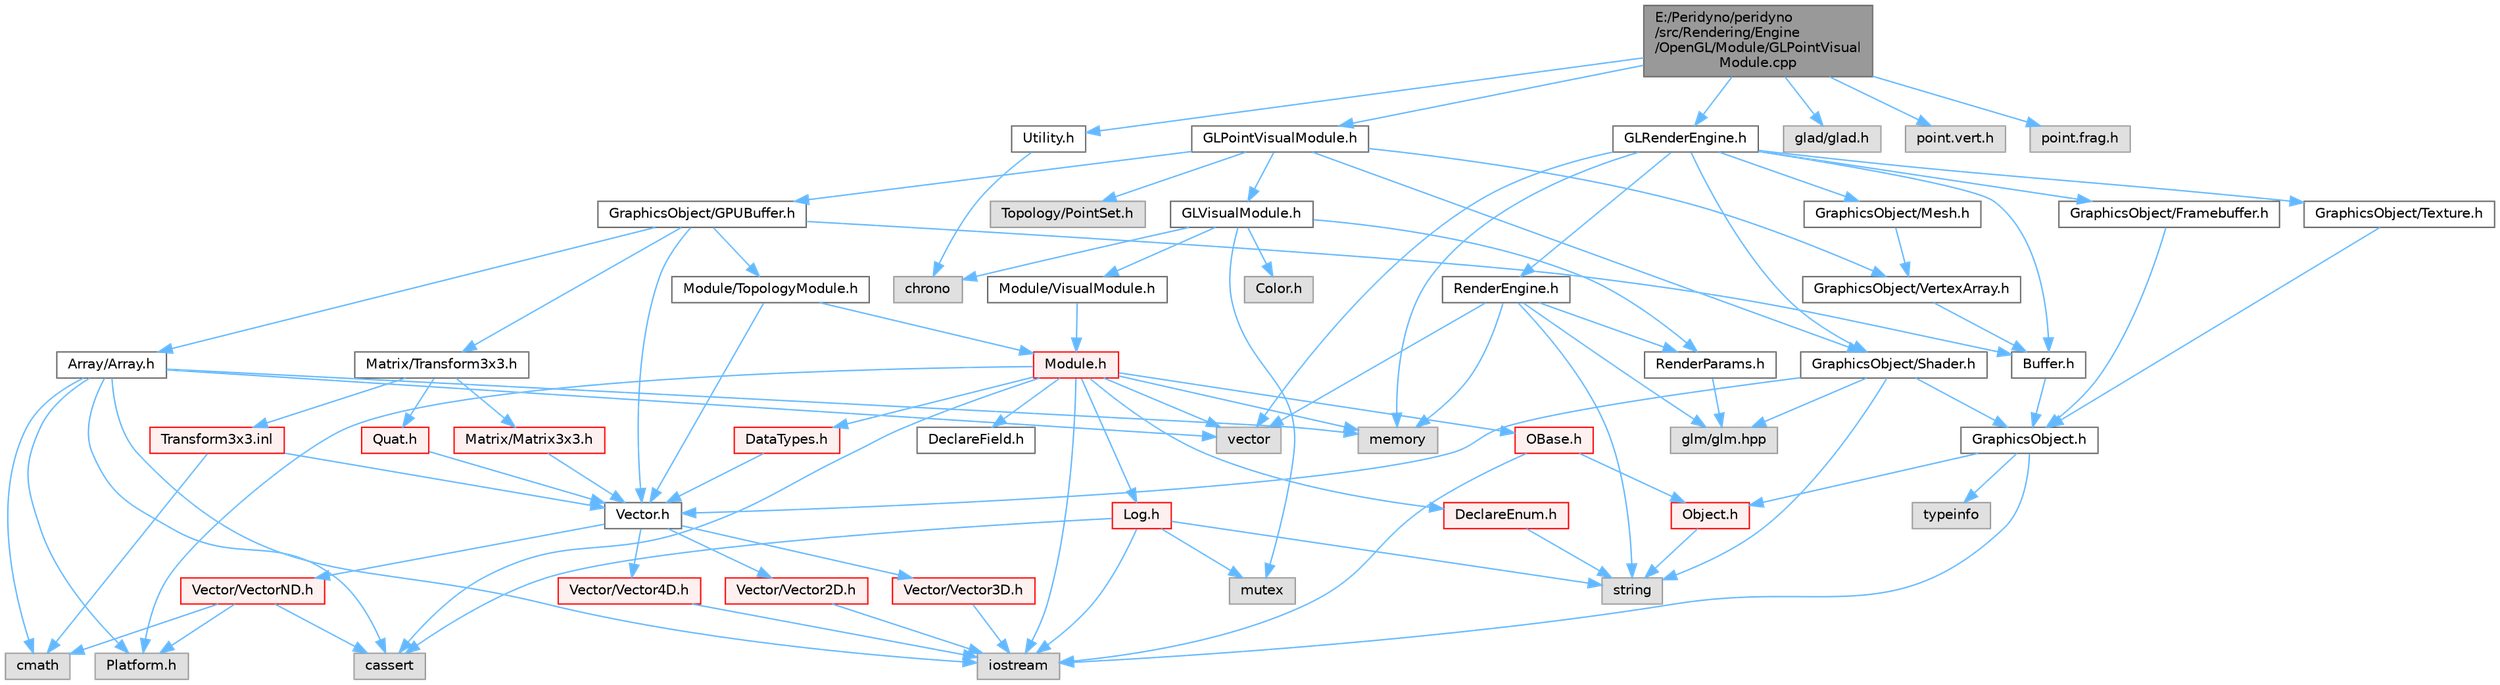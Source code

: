 digraph "E:/Peridyno/peridyno/src/Rendering/Engine/OpenGL/Module/GLPointVisualModule.cpp"
{
 // LATEX_PDF_SIZE
  bgcolor="transparent";
  edge [fontname=Helvetica,fontsize=10,labelfontname=Helvetica,labelfontsize=10];
  node [fontname=Helvetica,fontsize=10,shape=box,height=0.2,width=0.4];
  Node1 [id="Node000001",label="E:/Peridyno/peridyno\l/src/Rendering/Engine\l/OpenGL/Module/GLPointVisual\lModule.cpp",height=0.2,width=0.4,color="gray40", fillcolor="grey60", style="filled", fontcolor="black",tooltip=" "];
  Node1 -> Node2 [id="edge1_Node000001_Node000002",color="steelblue1",style="solid",tooltip=" "];
  Node2 [id="Node000002",label="GLPointVisualModule.h",height=0.2,width=0.4,color="grey40", fillcolor="white", style="filled",URL="$_g_l_point_visual_module_8h.html",tooltip=" "];
  Node2 -> Node3 [id="edge2_Node000002_Node000003",color="steelblue1",style="solid",tooltip=" "];
  Node3 [id="Node000003",label="Topology/PointSet.h",height=0.2,width=0.4,color="grey60", fillcolor="#E0E0E0", style="filled",tooltip=" "];
  Node2 -> Node4 [id="edge3_Node000002_Node000004",color="steelblue1",style="solid",tooltip=" "];
  Node4 [id="Node000004",label="GLVisualModule.h",height=0.2,width=0.4,color="grey40", fillcolor="white", style="filled",URL="$_g_l_visual_module_8h.html",tooltip=" "];
  Node4 -> Node5 [id="edge4_Node000004_Node000005",color="steelblue1",style="solid",tooltip=" "];
  Node5 [id="Node000005",label="chrono",height=0.2,width=0.4,color="grey60", fillcolor="#E0E0E0", style="filled",tooltip=" "];
  Node4 -> Node6 [id="edge5_Node000004_Node000006",color="steelblue1",style="solid",tooltip=" "];
  Node6 [id="Node000006",label="mutex",height=0.2,width=0.4,color="grey60", fillcolor="#E0E0E0", style="filled",tooltip=" "];
  Node4 -> Node7 [id="edge6_Node000004_Node000007",color="steelblue1",style="solid",tooltip=" "];
  Node7 [id="Node000007",label="Module/VisualModule.h",height=0.2,width=0.4,color="grey40", fillcolor="white", style="filled",URL="$_visual_module_8h.html",tooltip=" "];
  Node7 -> Node8 [id="edge7_Node000007_Node000008",color="steelblue1",style="solid",tooltip=" "];
  Node8 [id="Node000008",label="Module.h",height=0.2,width=0.4,color="red", fillcolor="#FFF0F0", style="filled",URL="$_module_8h.html",tooltip=" "];
  Node8 -> Node9 [id="edge8_Node000008_Node000009",color="steelblue1",style="solid",tooltip=" "];
  Node9 [id="Node000009",label="Platform.h",height=0.2,width=0.4,color="grey60", fillcolor="#E0E0E0", style="filled",tooltip=" "];
  Node8 -> Node10 [id="edge9_Node000008_Node000010",color="steelblue1",style="solid",tooltip=" "];
  Node10 [id="Node000010",label="memory",height=0.2,width=0.4,color="grey60", fillcolor="#E0E0E0", style="filled",tooltip=" "];
  Node8 -> Node11 [id="edge10_Node000008_Node000011",color="steelblue1",style="solid",tooltip=" "];
  Node11 [id="Node000011",label="vector",height=0.2,width=0.4,color="grey60", fillcolor="#E0E0E0", style="filled",tooltip=" "];
  Node8 -> Node12 [id="edge11_Node000008_Node000012",color="steelblue1",style="solid",tooltip=" "];
  Node12 [id="Node000012",label="cassert",height=0.2,width=0.4,color="grey60", fillcolor="#E0E0E0", style="filled",tooltip=" "];
  Node8 -> Node13 [id="edge12_Node000008_Node000013",color="steelblue1",style="solid",tooltip=" "];
  Node13 [id="Node000013",label="iostream",height=0.2,width=0.4,color="grey60", fillcolor="#E0E0E0", style="filled",tooltip=" "];
  Node8 -> Node14 [id="edge13_Node000008_Node000014",color="steelblue1",style="solid",tooltip=" "];
  Node14 [id="Node000014",label="OBase.h",height=0.2,width=0.4,color="red", fillcolor="#FFF0F0", style="filled",URL="$_o_base_8h.html",tooltip=" "];
  Node14 -> Node13 [id="edge14_Node000014_Node000013",color="steelblue1",style="solid",tooltip=" "];
  Node14 -> Node21 [id="edge15_Node000014_Node000021",color="steelblue1",style="solid",tooltip=" "];
  Node21 [id="Node000021",label="Object.h",height=0.2,width=0.4,color="red", fillcolor="#FFF0F0", style="filled",URL="$_object_8h.html",tooltip=" "];
  Node21 -> Node18 [id="edge16_Node000021_Node000018",color="steelblue1",style="solid",tooltip=" "];
  Node18 [id="Node000018",label="string",height=0.2,width=0.4,color="grey60", fillcolor="#E0E0E0", style="filled",tooltip=" "];
  Node8 -> Node24 [id="edge17_Node000008_Node000024",color="steelblue1",style="solid",tooltip=" "];
  Node24 [id="Node000024",label="Log.h",height=0.2,width=0.4,color="red", fillcolor="#FFF0F0", style="filled",URL="$_log_8h.html",tooltip=" "];
  Node24 -> Node6 [id="edge18_Node000024_Node000006",color="steelblue1",style="solid",tooltip=" "];
  Node24 -> Node18 [id="edge19_Node000024_Node000018",color="steelblue1",style="solid",tooltip=" "];
  Node24 -> Node13 [id="edge20_Node000024_Node000013",color="steelblue1",style="solid",tooltip=" "];
  Node24 -> Node12 [id="edge21_Node000024_Node000012",color="steelblue1",style="solid",tooltip=" "];
  Node8 -> Node31 [id="edge22_Node000008_Node000031",color="steelblue1",style="solid",tooltip=" "];
  Node31 [id="Node000031",label="DataTypes.h",height=0.2,width=0.4,color="red", fillcolor="#FFF0F0", style="filled",URL="$_data_types_8h.html",tooltip=" "];
  Node31 -> Node32 [id="edge23_Node000031_Node000032",color="steelblue1",style="solid",tooltip=" "];
  Node32 [id="Node000032",label="Vector.h",height=0.2,width=0.4,color="grey40", fillcolor="white", style="filled",URL="$_vector_8h.html",tooltip=" "];
  Node32 -> Node33 [id="edge24_Node000032_Node000033",color="steelblue1",style="solid",tooltip=" "];
  Node33 [id="Node000033",label="Vector/Vector2D.h",height=0.2,width=0.4,color="red", fillcolor="#FFF0F0", style="filled",URL="$_vector2_d_8h.html",tooltip=" "];
  Node33 -> Node13 [id="edge25_Node000033_Node000013",color="steelblue1",style="solid",tooltip=" "];
  Node32 -> Node39 [id="edge26_Node000032_Node000039",color="steelblue1",style="solid",tooltip=" "];
  Node39 [id="Node000039",label="Vector/Vector3D.h",height=0.2,width=0.4,color="red", fillcolor="#FFF0F0", style="filled",URL="$_vector3_d_8h.html",tooltip=" "];
  Node39 -> Node13 [id="edge27_Node000039_Node000013",color="steelblue1",style="solid",tooltip=" "];
  Node32 -> Node42 [id="edge28_Node000032_Node000042",color="steelblue1",style="solid",tooltip=" "];
  Node42 [id="Node000042",label="Vector/Vector4D.h",height=0.2,width=0.4,color="red", fillcolor="#FFF0F0", style="filled",URL="$_vector4_d_8h.html",tooltip=" "];
  Node42 -> Node13 [id="edge29_Node000042_Node000013",color="steelblue1",style="solid",tooltip=" "];
  Node32 -> Node45 [id="edge30_Node000032_Node000045",color="steelblue1",style="solid",tooltip=" "];
  Node45 [id="Node000045",label="Vector/VectorND.h",height=0.2,width=0.4,color="red", fillcolor="#FFF0F0", style="filled",URL="$_vector_n_d_8h.html",tooltip=" "];
  Node45 -> Node50 [id="edge31_Node000045_Node000050",color="steelblue1",style="solid",tooltip=" "];
  Node50 [id="Node000050",label="cmath",height=0.2,width=0.4,color="grey60", fillcolor="#E0E0E0", style="filled",tooltip=" "];
  Node45 -> Node12 [id="edge32_Node000045_Node000012",color="steelblue1",style="solid",tooltip=" "];
  Node45 -> Node9 [id="edge33_Node000045_Node000009",color="steelblue1",style="solid",tooltip=" "];
  Node8 -> Node72 [id="edge34_Node000008_Node000072",color="steelblue1",style="solid",tooltip=" "];
  Node72 [id="Node000072",label="DeclareEnum.h",height=0.2,width=0.4,color="red", fillcolor="#FFF0F0", style="filled",URL="$_declare_enum_8h.html",tooltip=" "];
  Node72 -> Node18 [id="edge35_Node000072_Node000018",color="steelblue1",style="solid",tooltip=" "];
  Node8 -> Node89 [id="edge36_Node000008_Node000089",color="steelblue1",style="solid",tooltip=" "];
  Node89 [id="Node000089",label="DeclareField.h",height=0.2,width=0.4,color="grey40", fillcolor="white", style="filled",URL="$_declare_field_8h.html",tooltip=" "];
  Node4 -> Node93 [id="edge37_Node000004_Node000093",color="steelblue1",style="solid",tooltip=" "];
  Node93 [id="Node000093",label="Color.h",height=0.2,width=0.4,color="grey60", fillcolor="#E0E0E0", style="filled",tooltip=" "];
  Node4 -> Node94 [id="edge38_Node000004_Node000094",color="steelblue1",style="solid",tooltip=" "];
  Node94 [id="Node000094",label="RenderParams.h",height=0.2,width=0.4,color="grey40", fillcolor="white", style="filled",URL="$_render_params_8h.html",tooltip=" "];
  Node94 -> Node84 [id="edge39_Node000094_Node000084",color="steelblue1",style="solid",tooltip=" "];
  Node84 [id="Node000084",label="glm/glm.hpp",height=0.2,width=0.4,color="grey60", fillcolor="#E0E0E0", style="filled",tooltip=" "];
  Node2 -> Node95 [id="edge40_Node000002_Node000095",color="steelblue1",style="solid",tooltip=" "];
  Node95 [id="Node000095",label="GraphicsObject/GPUBuffer.h",height=0.2,width=0.4,color="grey40", fillcolor="white", style="filled",URL="$_g_p_u_buffer_8h.html",tooltip=" "];
  Node95 -> Node96 [id="edge41_Node000095_Node000096",color="steelblue1",style="solid",tooltip=" "];
  Node96 [id="Node000096",label="Buffer.h",height=0.2,width=0.4,color="grey40", fillcolor="white", style="filled",URL="$_buffer_8h.html",tooltip=" "];
  Node96 -> Node97 [id="edge42_Node000096_Node000097",color="steelblue1",style="solid",tooltip=" "];
  Node97 [id="Node000097",label="GraphicsObject.h",height=0.2,width=0.4,color="grey40", fillcolor="white", style="filled",URL="$_graphics_object_8h.html",tooltip=" "];
  Node97 -> Node17 [id="edge43_Node000097_Node000017",color="steelblue1",style="solid",tooltip=" "];
  Node17 [id="Node000017",label="typeinfo",height=0.2,width=0.4,color="grey60", fillcolor="#E0E0E0", style="filled",tooltip=" "];
  Node97 -> Node13 [id="edge44_Node000097_Node000013",color="steelblue1",style="solid",tooltip=" "];
  Node97 -> Node21 [id="edge45_Node000097_Node000021",color="steelblue1",style="solid",tooltip=" "];
  Node95 -> Node76 [id="edge46_Node000095_Node000076",color="steelblue1",style="solid",tooltip=" "];
  Node76 [id="Node000076",label="Array/Array.h",height=0.2,width=0.4,color="grey40", fillcolor="white", style="filled",URL="$_array_8h.html",tooltip=" "];
  Node76 -> Node9 [id="edge47_Node000076_Node000009",color="steelblue1",style="solid",tooltip=" "];
  Node76 -> Node12 [id="edge48_Node000076_Node000012",color="steelblue1",style="solid",tooltip=" "];
  Node76 -> Node11 [id="edge49_Node000076_Node000011",color="steelblue1",style="solid",tooltip=" "];
  Node76 -> Node13 [id="edge50_Node000076_Node000013",color="steelblue1",style="solid",tooltip=" "];
  Node76 -> Node10 [id="edge51_Node000076_Node000010",color="steelblue1",style="solid",tooltip=" "];
  Node76 -> Node50 [id="edge52_Node000076_Node000050",color="steelblue1",style="solid",tooltip=" "];
  Node95 -> Node32 [id="edge53_Node000095_Node000032",color="steelblue1",style="solid",tooltip=" "];
  Node95 -> Node63 [id="edge54_Node000095_Node000063",color="steelblue1",style="solid",tooltip=" "];
  Node63 [id="Node000063",label="Matrix/Transform3x3.h",height=0.2,width=0.4,color="grey40", fillcolor="white", style="filled",URL="$_transform3x3_8h.html",tooltip=" "];
  Node63 -> Node64 [id="edge55_Node000063_Node000064",color="steelblue1",style="solid",tooltip=" "];
  Node64 [id="Node000064",label="Quat.h",height=0.2,width=0.4,color="red", fillcolor="#FFF0F0", style="filled",URL="$_quat_8h.html",tooltip="Implementation of quaternion."];
  Node64 -> Node32 [id="edge56_Node000064_Node000032",color="steelblue1",style="solid",tooltip=" "];
  Node63 -> Node57 [id="edge57_Node000063_Node000057",color="steelblue1",style="solid",tooltip=" "];
  Node57 [id="Node000057",label="Matrix/Matrix3x3.h",height=0.2,width=0.4,color="red", fillcolor="#FFF0F0", style="filled",URL="$_matrix3x3_8h.html",tooltip=" "];
  Node57 -> Node32 [id="edge58_Node000057_Node000032",color="steelblue1",style="solid",tooltip=" "];
  Node63 -> Node67 [id="edge59_Node000063_Node000067",color="steelblue1",style="solid",tooltip=" "];
  Node67 [id="Node000067",label="Transform3x3.inl",height=0.2,width=0.4,color="red", fillcolor="#FFF0F0", style="filled",URL="$_transform3x3_8inl.html",tooltip=" "];
  Node67 -> Node50 [id="edge60_Node000067_Node000050",color="steelblue1",style="solid",tooltip=" "];
  Node67 -> Node32 [id="edge61_Node000067_Node000032",color="steelblue1",style="solid",tooltip=" "];
  Node95 -> Node98 [id="edge62_Node000095_Node000098",color="steelblue1",style="solid",tooltip=" "];
  Node98 [id="Node000098",label="Module/TopologyModule.h",height=0.2,width=0.4,color="grey40", fillcolor="white", style="filled",URL="$_topology_module_8h.html",tooltip=" "];
  Node98 -> Node32 [id="edge63_Node000098_Node000032",color="steelblue1",style="solid",tooltip=" "];
  Node98 -> Node8 [id="edge64_Node000098_Node000008",color="steelblue1",style="solid",tooltip=" "];
  Node2 -> Node99 [id="edge65_Node000002_Node000099",color="steelblue1",style="solid",tooltip=" "];
  Node99 [id="Node000099",label="GraphicsObject/VertexArray.h",height=0.2,width=0.4,color="grey40", fillcolor="white", style="filled",URL="$_vertex_array_8h.html",tooltip=" "];
  Node99 -> Node96 [id="edge66_Node000099_Node000096",color="steelblue1",style="solid",tooltip=" "];
  Node2 -> Node100 [id="edge67_Node000002_Node000100",color="steelblue1",style="solid",tooltip=" "];
  Node100 [id="Node000100",label="GraphicsObject/Shader.h",height=0.2,width=0.4,color="grey40", fillcolor="white", style="filled",URL="$_shader_8h.html",tooltip=" "];
  Node100 -> Node97 [id="edge68_Node000100_Node000097",color="steelblue1",style="solid",tooltip=" "];
  Node100 -> Node18 [id="edge69_Node000100_Node000018",color="steelblue1",style="solid",tooltip=" "];
  Node100 -> Node32 [id="edge70_Node000100_Node000032",color="steelblue1",style="solid",tooltip=" "];
  Node100 -> Node84 [id="edge71_Node000100_Node000084",color="steelblue1",style="solid",tooltip=" "];
  Node1 -> Node101 [id="edge72_Node000001_Node000101",color="steelblue1",style="solid",tooltip=" "];
  Node101 [id="Node000101",label="GLRenderEngine.h",height=0.2,width=0.4,color="grey40", fillcolor="white", style="filled",URL="$_g_l_render_engine_8h.html",tooltip=" "];
  Node101 -> Node10 [id="edge73_Node000101_Node000010",color="steelblue1",style="solid",tooltip=" "];
  Node101 -> Node11 [id="edge74_Node000101_Node000011",color="steelblue1",style="solid",tooltip=" "];
  Node101 -> Node102 [id="edge75_Node000101_Node000102",color="steelblue1",style="solid",tooltip=" "];
  Node102 [id="Node000102",label="RenderEngine.h",height=0.2,width=0.4,color="grey40", fillcolor="white", style="filled",URL="$_render_engine_8h.html",tooltip=" "];
  Node102 -> Node10 [id="edge76_Node000102_Node000010",color="steelblue1",style="solid",tooltip=" "];
  Node102 -> Node18 [id="edge77_Node000102_Node000018",color="steelblue1",style="solid",tooltip=" "];
  Node102 -> Node11 [id="edge78_Node000102_Node000011",color="steelblue1",style="solid",tooltip=" "];
  Node102 -> Node84 [id="edge79_Node000102_Node000084",color="steelblue1",style="solid",tooltip=" "];
  Node102 -> Node94 [id="edge80_Node000102_Node000094",color="steelblue1",style="solid",tooltip=" "];
  Node101 -> Node96 [id="edge81_Node000101_Node000096",color="steelblue1",style="solid",tooltip=" "];
  Node101 -> Node103 [id="edge82_Node000101_Node000103",color="steelblue1",style="solid",tooltip=" "];
  Node103 [id="Node000103",label="GraphicsObject/Texture.h",height=0.2,width=0.4,color="grey40", fillcolor="white", style="filled",URL="$_texture_8h.html",tooltip=" "];
  Node103 -> Node97 [id="edge83_Node000103_Node000097",color="steelblue1",style="solid",tooltip=" "];
  Node101 -> Node104 [id="edge84_Node000101_Node000104",color="steelblue1",style="solid",tooltip=" "];
  Node104 [id="Node000104",label="GraphicsObject/Framebuffer.h",height=0.2,width=0.4,color="grey40", fillcolor="white", style="filled",URL="$_framebuffer_8h.html",tooltip=" "];
  Node104 -> Node97 [id="edge85_Node000104_Node000097",color="steelblue1",style="solid",tooltip=" "];
  Node101 -> Node100 [id="edge86_Node000101_Node000100",color="steelblue1",style="solid",tooltip=" "];
  Node101 -> Node105 [id="edge87_Node000101_Node000105",color="steelblue1",style="solid",tooltip=" "];
  Node105 [id="Node000105",label="GraphicsObject/Mesh.h",height=0.2,width=0.4,color="grey40", fillcolor="white", style="filled",URL="$_mesh_8h.html",tooltip=" "];
  Node105 -> Node99 [id="edge88_Node000105_Node000099",color="steelblue1",style="solid",tooltip=" "];
  Node1 -> Node106 [id="edge89_Node000001_Node000106",color="steelblue1",style="solid",tooltip=" "];
  Node106 [id="Node000106",label="Utility.h",height=0.2,width=0.4,color="grey40", fillcolor="white", style="filled",URL="$_utility_8h.html",tooltip=" "];
  Node106 -> Node5 [id="edge90_Node000106_Node000005",color="steelblue1",style="solid",tooltip=" "];
  Node1 -> Node107 [id="edge91_Node000001_Node000107",color="steelblue1",style="solid",tooltip=" "];
  Node107 [id="Node000107",label="glad/glad.h",height=0.2,width=0.4,color="grey60", fillcolor="#E0E0E0", style="filled",tooltip=" "];
  Node1 -> Node108 [id="edge92_Node000001_Node000108",color="steelblue1",style="solid",tooltip=" "];
  Node108 [id="Node000108",label="point.vert.h",height=0.2,width=0.4,color="grey60", fillcolor="#E0E0E0", style="filled",tooltip=" "];
  Node1 -> Node109 [id="edge93_Node000001_Node000109",color="steelblue1",style="solid",tooltip=" "];
  Node109 [id="Node000109",label="point.frag.h",height=0.2,width=0.4,color="grey60", fillcolor="#E0E0E0", style="filled",tooltip=" "];
}
